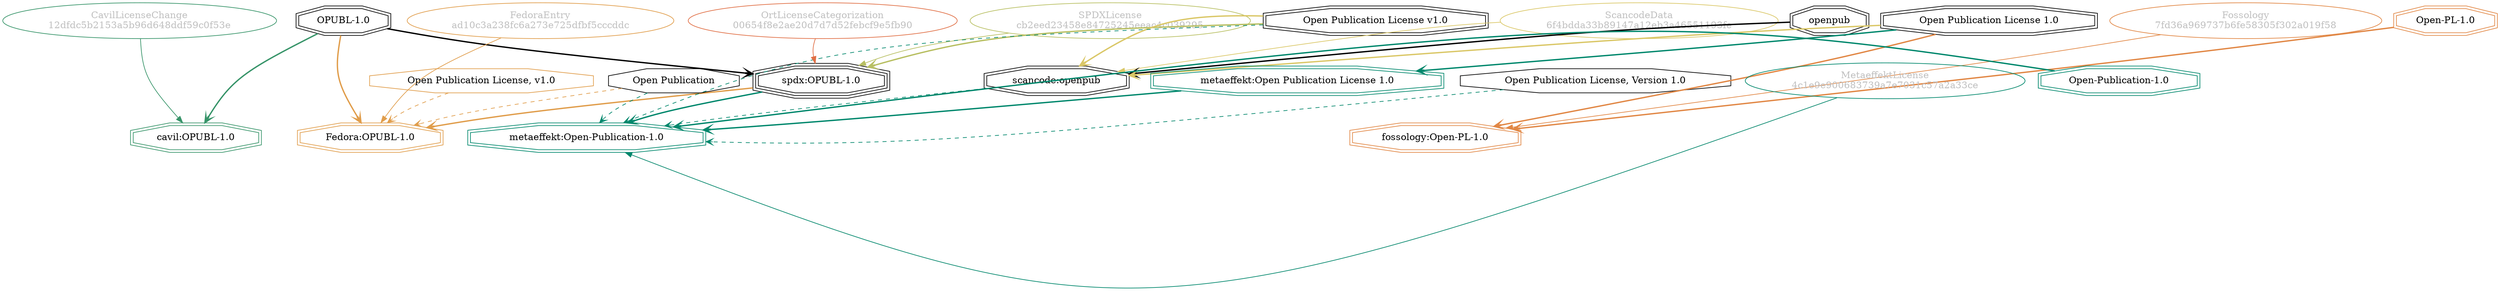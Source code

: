 strict digraph {
    node [shape=box];
    graph [splines=curved];
    3501 [label="SPDXLicense\ncb2eed23458e84725245eeac4c039295"
         ,fontcolor=gray
         ,color="#b8bf62"
         ,fillcolor="beige;1"
         ,shape=ellipse];
    3502 [label="spdx:OPUBL-1.0"
         ,shape=tripleoctagon];
    3503 [label="OPUBL-1.0"
         ,shape=doubleoctagon];
    3504 [label="Open Publication License v1.0"
         ,shape=doubleoctagon];
    8257 [label="FedoraEntry\nad10c3a238fc6a273e725dfbf5cccddc"
         ,fontcolor=gray
         ,color="#e09d4b"
         ,fillcolor="beige;1"
         ,shape=ellipse];
    8258 [label="Fedora:OPUBL-1.0"
         ,color="#e09d4b"
         ,shape=doubleoctagon];
    8259 [label="Open Publication License, v1.0"
         ,color="#e09d4b"
         ,shape=octagon];
    8260 [label="Open Publication"
         ,shape=octagon];
    10403 [label="Open Publication License, Version 1.0"
          ,shape=octagon];
    21515 [label="ScancodeData\n6f4bdda33b89147a12eb3a46551193fe"
          ,fontcolor=gray
          ,color="#dac767"
          ,fillcolor="beige;1"
          ,shape=ellipse];
    21516 [label="scancode:openpub"
          ,shape=doubleoctagon];
    21517 [label=openpub
          ,shape=doubleoctagon];
    21518 [label="Open Publication License 1.0"
          ,shape=doubleoctagon];
    26588 [label="Fossology\n7fd36a969737b6fe58305f302a019f58"
          ,fontcolor=gray
          ,color="#e18745"
          ,fillcolor="beige;1"
          ,shape=ellipse];
    26589 [label="fossology:Open-PL-1.0"
          ,color="#e18745"
          ,shape=doubleoctagon];
    26590 [label="Open-PL-1.0"
          ,color="#e18745"
          ,shape=doubleoctagon];
    35152 [label="OrtLicenseCategorization\n00654f8e2ae20d7d7d52febcf9e5fb90"
          ,fontcolor=gray
          ,color="#e06f45"
          ,fillcolor="beige;1"
          ,shape=ellipse];
    37371 [label="CavilLicenseChange\n12dfdc5b2153a5b96d648ddf59c0f53e"
          ,fontcolor=gray
          ,color="#379469"
          ,fillcolor="beige;1"
          ,shape=ellipse];
    37372 [label="cavil:OPUBL-1.0"
          ,color="#379469"
          ,shape=doubleoctagon];
    46616 [label="MetaeffektLicense\n4c1e9e900683739a7e7031c57a2a33ce"
          ,fontcolor=gray
          ,color="#00876c"
          ,fillcolor="beige;1"
          ,shape=ellipse];
    46617 [label="metaeffekt:Open-Publication-1.0"
          ,color="#00876c"
          ,shape=doubleoctagon];
    46618 [label="Open-Publication-1.0"
          ,color="#00876c"
          ,shape=doubleoctagon];
    46619 [label="metaeffekt:Open Publication License 1.0"
          ,color="#00876c"
          ,shape=doubleoctagon];
    3501 -> 3502 [weight=0.5
                 ,color="#b8bf62"];
    3502 -> 8258 [style=bold
                 ,arrowhead=vee
                 ,weight=0.7
                 ,color="#e09d4b"];
    3502 -> 46617 [style=bold
                  ,arrowhead=vee
                  ,weight=0.7
                  ,color="#00876c"];
    3503 -> 3502 [style=bold
                 ,arrowhead=vee
                 ,weight=0.7];
    3503 -> 8258 [style=bold
                 ,arrowhead=vee
                 ,weight=0.7
                 ,color="#e09d4b"];
    3503 -> 37372 [style=bold
                  ,arrowhead=vee
                  ,weight=0.7
                  ,color="#379469"];
    3503 -> 37372 [style=bold
                  ,arrowhead=vee
                  ,weight=0.7
                  ,color="#379469"];
    3504 -> 3502 [style=bold
                 ,arrowhead=vee
                 ,weight=0.7
                 ,color="#b8bf62"];
    3504 -> 21516 [style=bold
                  ,arrowhead=vee
                  ,weight=0.7
                  ,color="#dac767"];
    3504 -> 46617 [style=dashed
                  ,arrowhead=vee
                  ,weight=0.5
                  ,color="#00876c"];
    8257 -> 8258 [weight=0.5
                 ,color="#e09d4b"];
    8259 -> 8258 [style=dashed
                 ,arrowhead=vee
                 ,weight=0.5
                 ,color="#e09d4b"];
    8260 -> 8258 [style=dashed
                 ,arrowhead=vee
                 ,weight=0.5
                 ,color="#e09d4b"];
    8260 -> 46617 [style=dashed
                  ,arrowhead=vee
                  ,weight=0.5
                  ,color="#00876c"];
    10403 -> 46617 [style=dashed
                   ,arrowhead=vee
                   ,weight=0.5
                   ,color="#00876c"];
    21515 -> 21516 [weight=0.5
                   ,color="#dac767"];
    21516 -> 46617 [style=dashed
                   ,arrowhead=vee
                   ,weight=0.5
                   ,color="#00876c"];
    21517 -> 21516 [style=bold
                   ,arrowhead=vee
                   ,weight=0.7];
    21518 -> 21516 [style=bold
                   ,arrowhead=vee
                   ,weight=0.7
                   ,color="#dac767"];
    21518 -> 26589 [style=bold
                   ,arrowhead=vee
                   ,weight=0.7
                   ,color="#e18745"];
    21518 -> 46619 [style=bold
                   ,arrowhead=vee
                   ,weight=0.7
                   ,color="#00876c"];
    26588 -> 26589 [weight=0.5
                   ,color="#e18745"];
    26590 -> 26589 [style=bold
                   ,arrowhead=vee
                   ,weight=0.7
                   ,color="#e18745"];
    35152 -> 3502 [weight=0.5
                  ,color="#e06f45"];
    37371 -> 37372 [weight=0.5
                   ,color="#379469"];
    46616 -> 46617 [weight=0.5
                   ,color="#00876c"];
    46618 -> 46617 [style=bold
                   ,arrowhead=vee
                   ,weight=0.7
                   ,color="#00876c"];
    46619 -> 46617 [style=bold
                   ,arrowhead=vee
                   ,weight=0.7
                   ,color="#00876c"];
}
